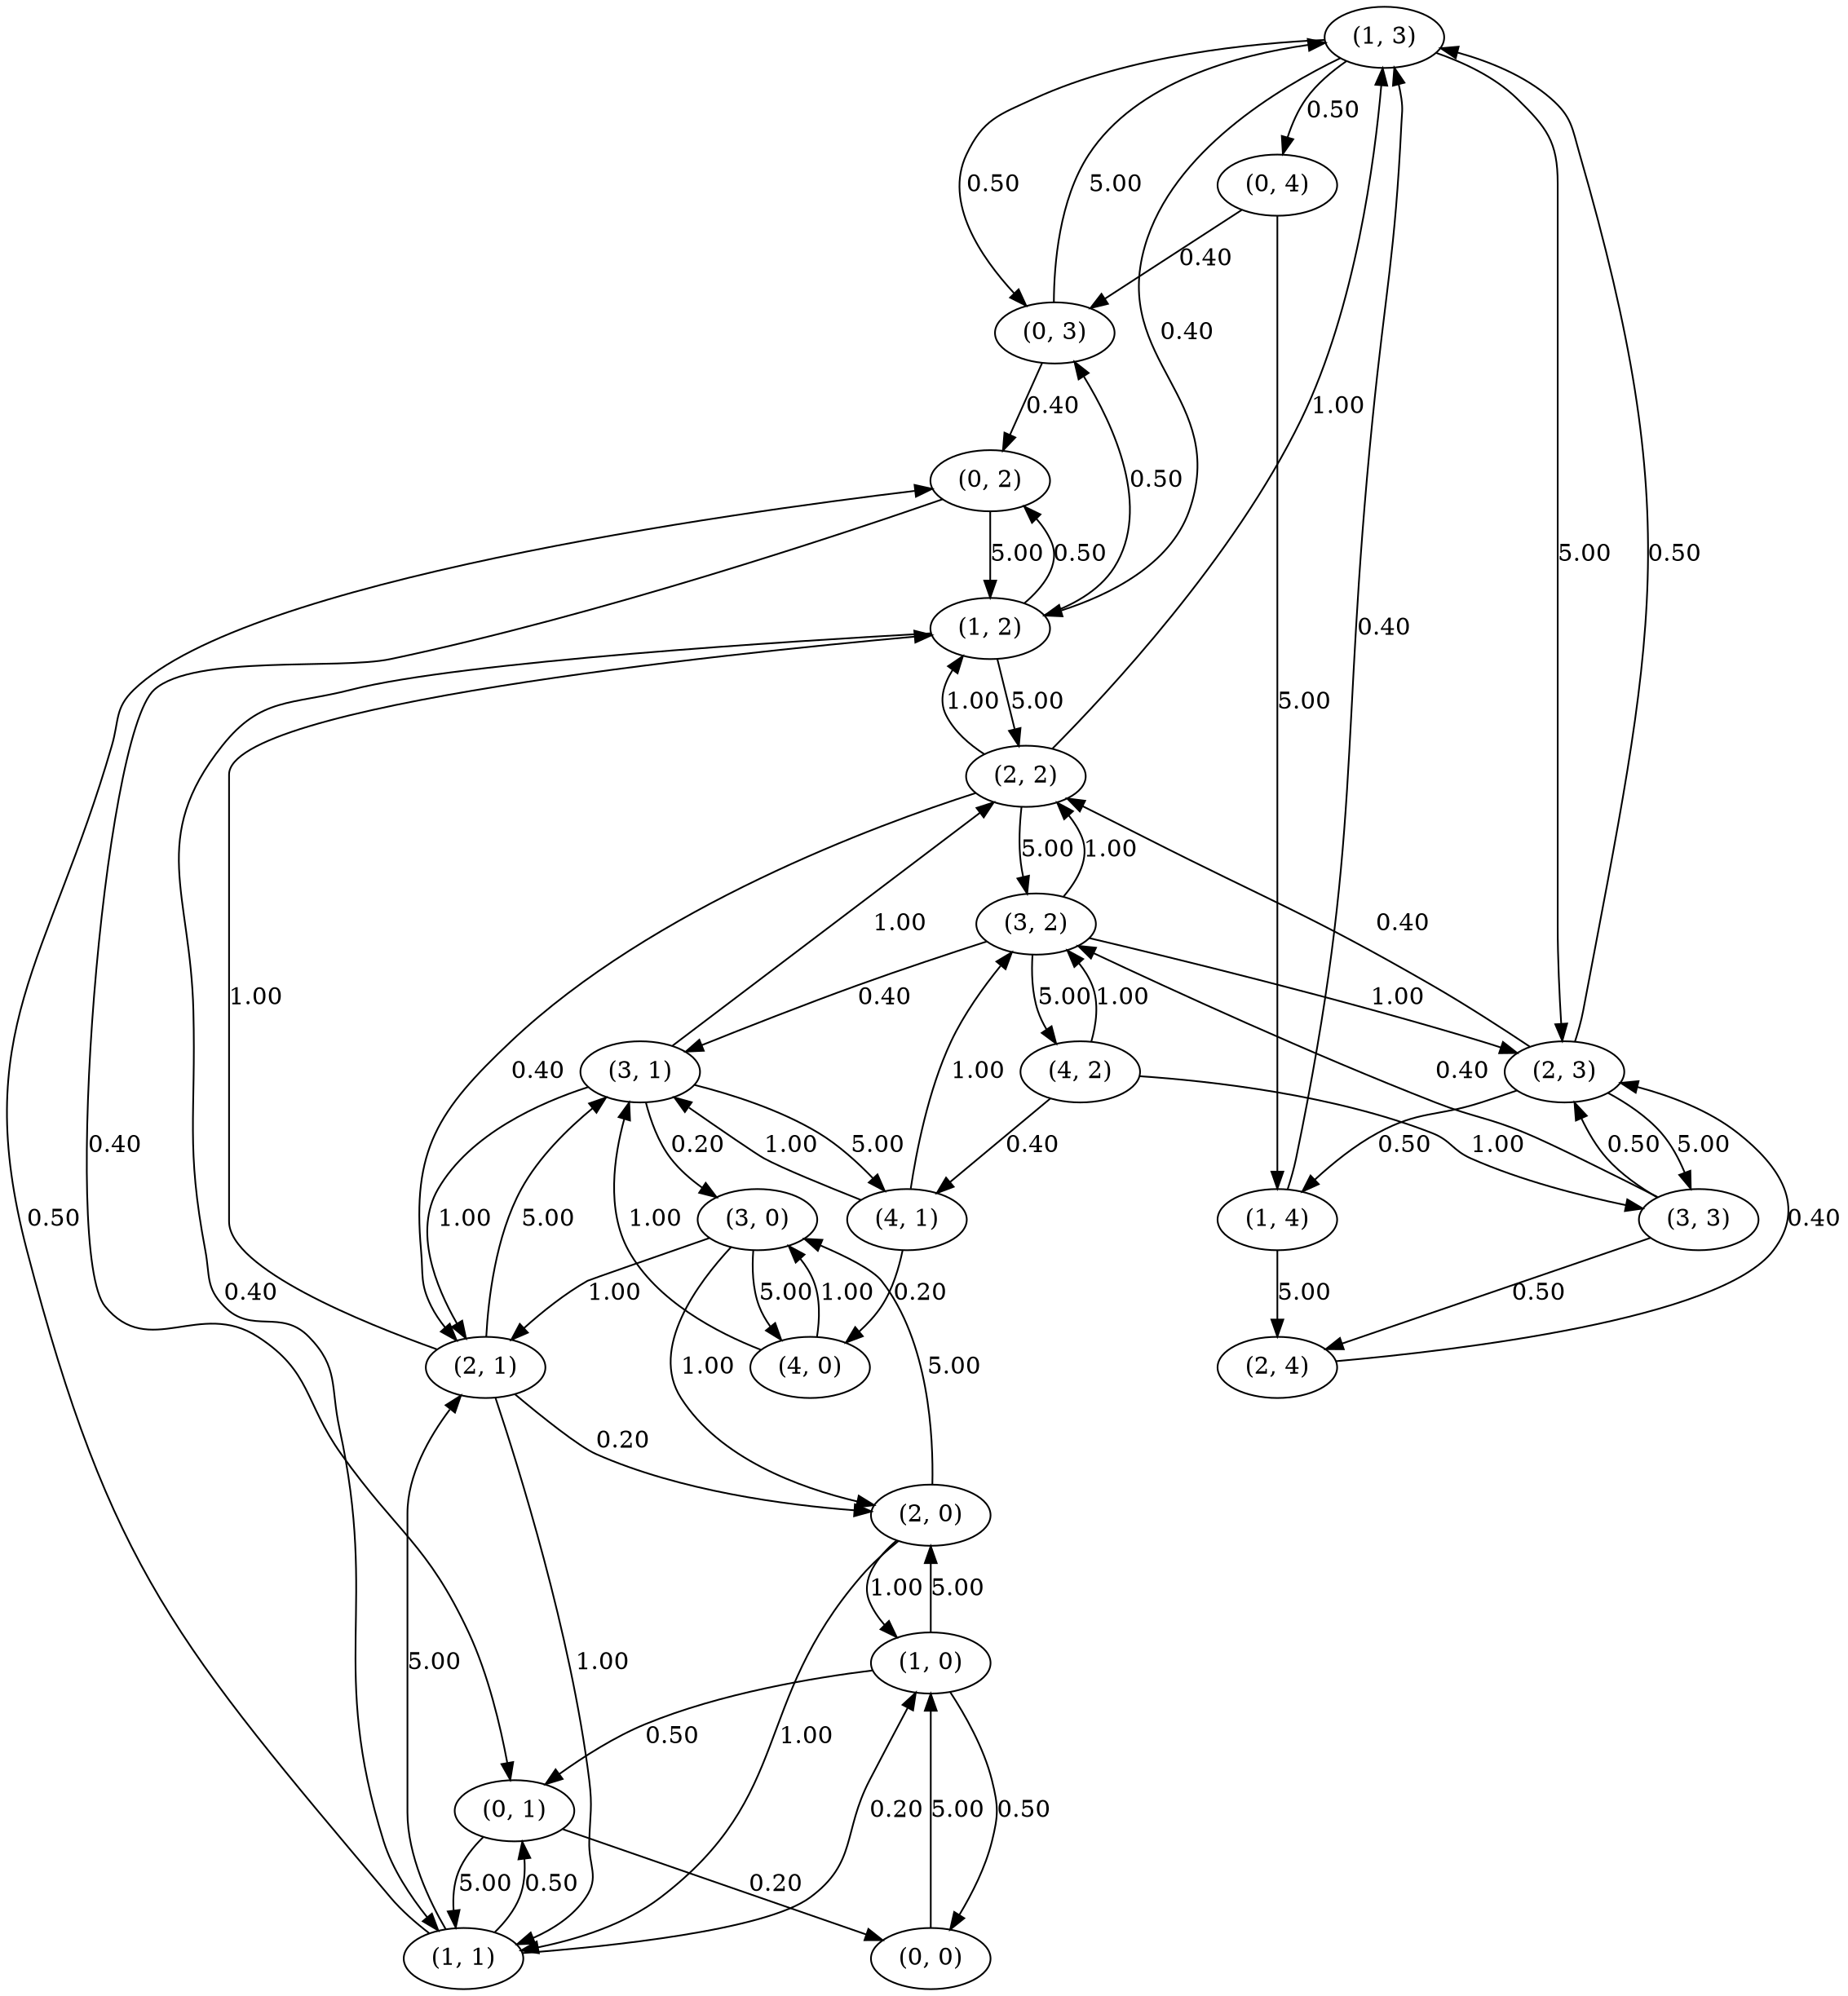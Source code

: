digraph G {
"(1, 3)";
"(3, 0)";
"(2, 1)";
"(0, 3)";
"(4, 0)";
"(1, 2)";
"(3, 3)";
"(0, 4)";
"(4, 1)";
"(1, 1)";
"(3, 2)";
"(0, 0)";
"(2, 2)";
"(1, 4)";
"(2, 3)";
"(4, 2)";
"(1, 0)";
"(0, 1)";
"(3, 1)";
"(0, 2)";
"(2, 0)";
"(2, 4)";
"(1, 3)" -> "(1, 2)"  [key=0, weight="0.4", label="0.40"];
"(1, 3)" -> "(0, 3)"  [key=0, weight="0.5", label="0.50"];
"(1, 3)" -> "(2, 3)"  [key=0, weight=5, label="5.00"];
"(1, 3)" -> "(0, 4)"  [key=0, weight="0.5", label="0.50"];
"(3, 0)" -> "(2, 0)"  [key=0, weight=1, label="1.00"];
"(3, 0)" -> "(2, 1)"  [key=0, weight=1, label="1.00"];
"(3, 0)" -> "(4, 0)"  [key=0, weight=5, label="5.00"];
"(2, 1)" -> "(1, 2)"  [key=0, weight=1, label="1.00"];
"(2, 1)" -> "(2, 0)"  [key=0, weight="0.2", label="0.20"];
"(2, 1)" -> "(3, 1)"  [key=0, weight=5, label="5.00"];
"(2, 1)" -> "(1, 1)"  [key=0, weight=1, label="1.00"];
"(0, 3)" -> "(1, 3)"  [key=0, weight=5, label="5.00"];
"(0, 3)" -> "(0, 2)"  [key=0, weight="0.4", label="0.40"];
"(4, 0)" -> "(3, 0)"  [key=0, weight=1, label="1.00"];
"(4, 0)" -> "(3, 1)"  [key=0, weight=1, label="1.00"];
"(1, 2)" -> "(0, 3)"  [key=0, weight="0.5", label="0.50"];
"(1, 2)" -> "(2, 2)"  [key=0, weight=5, label="5.00"];
"(1, 2)" -> "(1, 1)"  [key=0, weight="0.4", label="0.40"];
"(1, 2)" -> "(0, 2)"  [key=0, weight="0.5", label="0.50"];
"(3, 3)" -> "(3, 2)"  [key=0, weight="0.4", label="0.40"];
"(3, 3)" -> "(2, 3)"  [key=0, weight="0.5", label="0.50"];
"(3, 3)" -> "(2, 4)"  [key=0, weight="0.5", label="0.50"];
"(0, 4)" -> "(0, 3)"  [key=0, weight="0.4", label="0.40"];
"(0, 4)" -> "(1, 4)"  [key=0, weight=5, label="5.00"];
"(4, 1)" -> "(3, 2)"  [key=0, weight=1, label="1.00"];
"(4, 1)" -> "(3, 1)"  [key=0, weight=1, label="1.00"];
"(4, 1)" -> "(4, 0)"  [key=0, weight="0.2", label="0.20"];
"(1, 1)" -> "(0, 1)"  [key=0, weight="0.5", label="0.50"];
"(1, 1)" -> "(1, 0)"  [key=0, weight="0.2", label="0.20"];
"(1, 1)" -> "(0, 2)"  [key=0, weight="0.5", label="0.50"];
"(1, 1)" -> "(2, 1)"  [key=0, weight=5, label="5.00"];
"(3, 2)" -> "(4, 2)"  [key=0, weight=5, label="5.00"];
"(3, 2)" -> "(3, 1)"  [key=0, weight="0.4", label="0.40"];
"(3, 2)" -> "(2, 3)"  [key=0, weight=1, label="1.00"];
"(3, 2)" -> "(2, 2)"  [key=0, weight=1, label="1.00"];
"(0, 0)" -> "(1, 0)"  [key=0, weight=5, label="5.00"];
"(2, 2)" -> "(1, 2)"  [key=0, weight=1, label="1.00"];
"(2, 2)" -> "(3, 2)"  [key=0, weight=5, label="5.00"];
"(2, 2)" -> "(1, 3)"  [key=0, weight=1, label="1.00"];
"(2, 2)" -> "(2, 1)"  [key=0, weight="0.4", label="0.40"];
"(1, 4)" -> "(1, 3)"  [key=0, weight="0.4", label="0.40"];
"(1, 4)" -> "(2, 4)"  [key=0, weight=5, label="5.00"];
"(2, 3)" -> "(1, 3)"  [key=0, weight="0.5", label="0.50"];
"(2, 3)" -> "(3, 3)"  [key=0, weight=5, label="5.00"];
"(2, 3)" -> "(1, 4)"  [key=0, weight="0.5", label="0.50"];
"(2, 3)" -> "(2, 2)"  [key=0, weight="0.4", label="0.40"];
"(4, 2)" -> "(3, 2)"  [key=0, weight=1, label="1.00"];
"(4, 2)" -> "(4, 1)"  [key=0, weight="0.4", label="0.40"];
"(4, 2)" -> "(3, 3)"  [key=0, weight=1, label="1.00"];
"(1, 0)" -> "(0, 1)"  [key=0, weight="0.5", label="0.50"];
"(1, 0)" -> "(2, 0)"  [key=0, weight=5, label="5.00"];
"(1, 0)" -> "(0, 0)"  [key=0, weight="0.5", label="0.50"];
"(0, 1)" -> "(0, 0)"  [key=0, weight="0.2", label="0.20"];
"(0, 1)" -> "(1, 1)"  [key=0, weight=5, label="5.00"];
"(3, 1)" -> "(3, 0)"  [key=0, weight="0.2", label="0.20"];
"(3, 1)" -> "(4, 1)"  [key=0, weight=5, label="5.00"];
"(3, 1)" -> "(2, 1)"  [key=0, weight=1, label="1.00"];
"(3, 1)" -> "(2, 2)"  [key=0, weight=1, label="1.00"];
"(0, 2)" -> "(0, 1)"  [key=0, weight="0.4", label="0.40"];
"(0, 2)" -> "(1, 2)"  [key=0, weight=5, label="5.00"];
"(2, 0)" -> "(3, 0)"  [key=0, weight=5, label="5.00"];
"(2, 0)" -> "(1, 0)"  [key=0, weight=1, label="1.00"];
"(2, 0)" -> "(1, 1)"  [key=0, weight=1, label="1.00"];
"(2, 4)" -> "(2, 3)"  [key=0, weight="0.4", label="0.40"];
}
